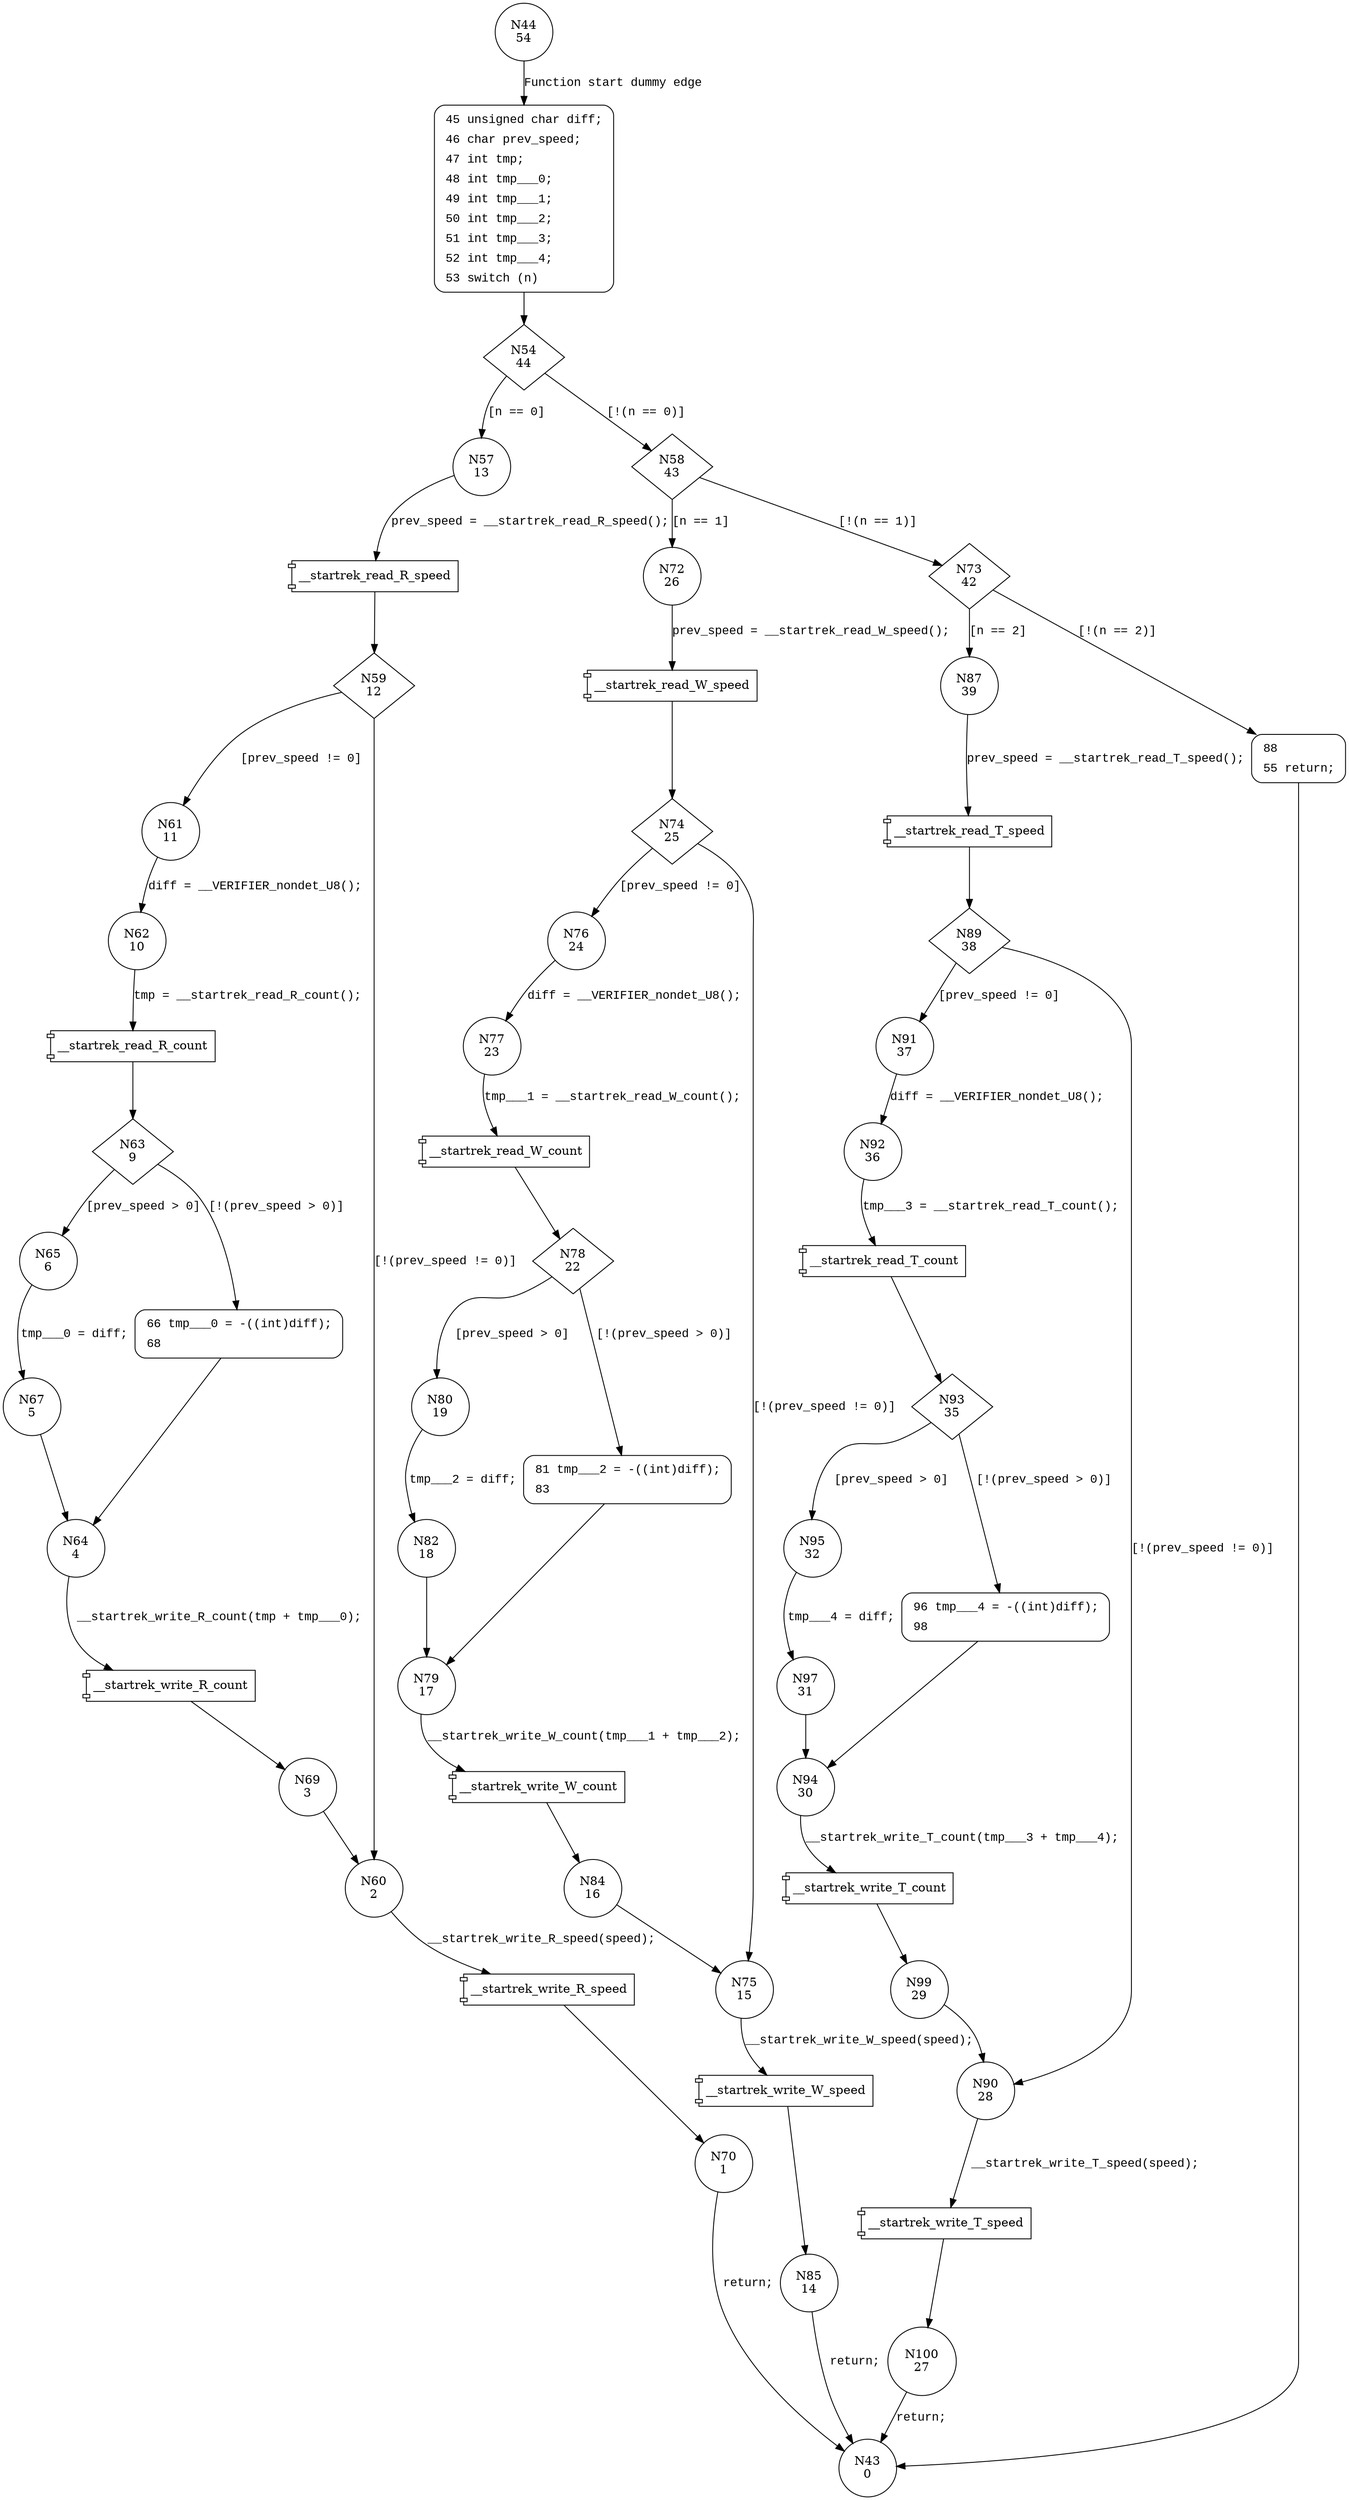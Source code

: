 digraph nxt_motor_set_speed {
44 [shape="circle" label="N44\n54"]
45 [shape="circle" label="N45\n53"]
54 [shape="diamond" label="N54\n44"]
57 [shape="circle" label="N57\n13"]
58 [shape="diamond" label="N58\n43"]
72 [shape="circle" label="N72\n26"]
73 [shape="diamond" label="N73\n42"]
87 [shape="circle" label="N87\n39"]
88 [shape="circle" label="N88\n41"]
89 [shape="diamond" label="N89\n38"]
91 [shape="circle" label="N91\n37"]
90 [shape="circle" label="N90\n28"]
100 [shape="circle" label="N100\n27"]
92 [shape="circle" label="N92\n36"]
93 [shape="diamond" label="N93\n35"]
95 [shape="circle" label="N95\n32"]
96 [shape="circle" label="N96\n34"]
94 [shape="circle" label="N94\n30"]
99 [shape="circle" label="N99\n29"]
97 [shape="circle" label="N97\n31"]
74 [shape="diamond" label="N74\n25"]
76 [shape="circle" label="N76\n24"]
75 [shape="circle" label="N75\n15"]
85 [shape="circle" label="N85\n14"]
77 [shape="circle" label="N77\n23"]
78 [shape="diamond" label="N78\n22"]
80 [shape="circle" label="N80\n19"]
81 [shape="circle" label="N81\n21"]
79 [shape="circle" label="N79\n17"]
84 [shape="circle" label="N84\n16"]
82 [shape="circle" label="N82\n18"]
59 [shape="diamond" label="N59\n12"]
61 [shape="circle" label="N61\n11"]
60 [shape="circle" label="N60\n2"]
70 [shape="circle" label="N70\n1"]
62 [shape="circle" label="N62\n10"]
63 [shape="diamond" label="N63\n9"]
65 [shape="circle" label="N65\n6"]
66 [shape="circle" label="N66\n8"]
64 [shape="circle" label="N64\n4"]
69 [shape="circle" label="N69\n3"]
67 [shape="circle" label="N67\n5"]
43 [shape="circle" label="N43\n0"]
45 [style="filled,bold" penwidth="1" fillcolor="white" fontname="Courier New" shape="Mrecord" label=<<table border="0" cellborder="0" cellpadding="3" bgcolor="white"><tr><td align="right">45</td><td align="left">unsigned char diff;</td></tr><tr><td align="right">46</td><td align="left">char prev_speed;</td></tr><tr><td align="right">47</td><td align="left">int tmp;</td></tr><tr><td align="right">48</td><td align="left">int tmp___0;</td></tr><tr><td align="right">49</td><td align="left">int tmp___1;</td></tr><tr><td align="right">50</td><td align="left">int tmp___2;</td></tr><tr><td align="right">51</td><td align="left">int tmp___3;</td></tr><tr><td align="right">52</td><td align="left">int tmp___4;</td></tr><tr><td align="right">53</td><td align="left">switch (n)</td></tr></table>>]
45 -> 54[label=""]
88 [style="filled,bold" penwidth="1" fillcolor="white" fontname="Courier New" shape="Mrecord" label=<<table border="0" cellborder="0" cellpadding="3" bgcolor="white"><tr><td align="right">88</td><td align="left"></td></tr><tr><td align="right">55</td><td align="left">return;</td></tr></table>>]
88 -> 43[label=""]
96 [style="filled,bold" penwidth="1" fillcolor="white" fontname="Courier New" shape="Mrecord" label=<<table border="0" cellborder="0" cellpadding="3" bgcolor="white"><tr><td align="right">96</td><td align="left">tmp___4 = -((int)diff);</td></tr><tr><td align="right">98</td><td align="left"></td></tr></table>>]
96 -> 94[label=""]
81 [style="filled,bold" penwidth="1" fillcolor="white" fontname="Courier New" shape="Mrecord" label=<<table border="0" cellborder="0" cellpadding="3" bgcolor="white"><tr><td align="right">81</td><td align="left">tmp___2 = -((int)diff);</td></tr><tr><td align="right">83</td><td align="left"></td></tr></table>>]
81 -> 79[label=""]
66 [style="filled,bold" penwidth="1" fillcolor="white" fontname="Courier New" shape="Mrecord" label=<<table border="0" cellborder="0" cellpadding="3" bgcolor="white"><tr><td align="right">66</td><td align="left">tmp___0 = -((int)diff);</td></tr><tr><td align="right">68</td><td align="left"></td></tr></table>>]
66 -> 64[label=""]
44 -> 45 [label="Function start dummy edge" fontname="Courier New"]
54 -> 57 [label="[n == 0]" fontname="Courier New"]
54 -> 58 [label="[!(n == 0)]" fontname="Courier New"]
58 -> 72 [label="[n == 1]" fontname="Courier New"]
58 -> 73 [label="[!(n == 1)]" fontname="Courier New"]
73 -> 87 [label="[n == 2]" fontname="Courier New"]
73 -> 88 [label="[!(n == 2)]" fontname="Courier New"]
100270 [shape="component" label="__startrek_read_T_speed"]
87 -> 100270 [label="prev_speed = __startrek_read_T_speed();" fontname="Courier New"]
100270 -> 89 [label="" fontname="Courier New"]
89 -> 91 [label="[prev_speed != 0]" fontname="Courier New"]
89 -> 90 [label="[!(prev_speed != 0)]" fontname="Courier New"]
100271 [shape="component" label="__startrek_write_T_speed"]
90 -> 100271 [label="__startrek_write_T_speed(speed);" fontname="Courier New"]
100271 -> 100 [label="" fontname="Courier New"]
91 -> 92 [label="diff = __VERIFIER_nondet_U8();" fontname="Courier New"]
100272 [shape="component" label="__startrek_read_T_count"]
92 -> 100272 [label="tmp___3 = __startrek_read_T_count();" fontname="Courier New"]
100272 -> 93 [label="" fontname="Courier New"]
93 -> 95 [label="[prev_speed > 0]" fontname="Courier New"]
93 -> 96 [label="[!(prev_speed > 0)]" fontname="Courier New"]
100273 [shape="component" label="__startrek_write_T_count"]
94 -> 100273 [label="__startrek_write_T_count(tmp___3 + tmp___4);" fontname="Courier New"]
100273 -> 99 [label="" fontname="Courier New"]
95 -> 97 [label="tmp___4 = diff;" fontname="Courier New"]
100274 [shape="component" label="__startrek_read_W_speed"]
72 -> 100274 [label="prev_speed = __startrek_read_W_speed();" fontname="Courier New"]
100274 -> 74 [label="" fontname="Courier New"]
74 -> 76 [label="[prev_speed != 0]" fontname="Courier New"]
74 -> 75 [label="[!(prev_speed != 0)]" fontname="Courier New"]
100275 [shape="component" label="__startrek_write_W_speed"]
75 -> 100275 [label="__startrek_write_W_speed(speed);" fontname="Courier New"]
100275 -> 85 [label="" fontname="Courier New"]
76 -> 77 [label="diff = __VERIFIER_nondet_U8();" fontname="Courier New"]
100276 [shape="component" label="__startrek_read_W_count"]
77 -> 100276 [label="tmp___1 = __startrek_read_W_count();" fontname="Courier New"]
100276 -> 78 [label="" fontname="Courier New"]
78 -> 80 [label="[prev_speed > 0]" fontname="Courier New"]
78 -> 81 [label="[!(prev_speed > 0)]" fontname="Courier New"]
100277 [shape="component" label="__startrek_write_W_count"]
79 -> 100277 [label="__startrek_write_W_count(tmp___1 + tmp___2);" fontname="Courier New"]
100277 -> 84 [label="" fontname="Courier New"]
80 -> 82 [label="tmp___2 = diff;" fontname="Courier New"]
100278 [shape="component" label="__startrek_read_R_speed"]
57 -> 100278 [label="prev_speed = __startrek_read_R_speed();" fontname="Courier New"]
100278 -> 59 [label="" fontname="Courier New"]
59 -> 61 [label="[prev_speed != 0]" fontname="Courier New"]
59 -> 60 [label="[!(prev_speed != 0)]" fontname="Courier New"]
100279 [shape="component" label="__startrek_write_R_speed"]
60 -> 100279 [label="__startrek_write_R_speed(speed);" fontname="Courier New"]
100279 -> 70 [label="" fontname="Courier New"]
61 -> 62 [label="diff = __VERIFIER_nondet_U8();" fontname="Courier New"]
100280 [shape="component" label="__startrek_read_R_count"]
62 -> 100280 [label="tmp = __startrek_read_R_count();" fontname="Courier New"]
100280 -> 63 [label="" fontname="Courier New"]
63 -> 65 [label="[prev_speed > 0]" fontname="Courier New"]
63 -> 66 [label="[!(prev_speed > 0)]" fontname="Courier New"]
100281 [shape="component" label="__startrek_write_R_count"]
64 -> 100281 [label="__startrek_write_R_count(tmp + tmp___0);" fontname="Courier New"]
100281 -> 69 [label="" fontname="Courier New"]
65 -> 67 [label="tmp___0 = diff;" fontname="Courier New"]
100 -> 43 [label="return;" fontname="Courier New"]
99 -> 90 [label="" fontname="Courier New"]
97 -> 94 [label="" fontname="Courier New"]
85 -> 43 [label="return;" fontname="Courier New"]
84 -> 75 [label="" fontname="Courier New"]
82 -> 79 [label="" fontname="Courier New"]
70 -> 43 [label="return;" fontname="Courier New"]
69 -> 60 [label="" fontname="Courier New"]
67 -> 64 [label="" fontname="Courier New"]
}